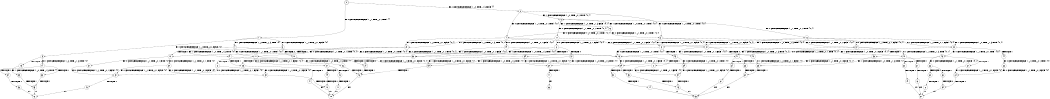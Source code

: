 digraph BCG {
size = "7, 10.5";
center = TRUE;
node [shape = circle];
0 [peripheries = 2];
0 -> 1 [label = "EX !0 !ATOMIC_EXCH_BRANCH (1, +1, TRUE, +0, 1, TRUE) !{}"];
0 -> 2 [label = "EX !1 !ATOMIC_EXCH_BRANCH (1, +0, TRUE, +1, 3, FALSE) !{}"];
1 -> 3 [label = "EX !0 !ATOMIC_EXCH_BRANCH (1, +1, TRUE, +0, 1, FALSE) !{0}"];
1 -> 4 [label = "EX !1 !ATOMIC_EXCH_BRANCH (1, +0, TRUE, +1, 3, TRUE) !{0}"];
1 -> 5 [label = "EX !0 !ATOMIC_EXCH_BRANCH (1, +1, TRUE, +0, 1, FALSE) !{0}"];
2 -> 6 [label = "EX !1 !ATOMIC_EXCH_BRANCH (1, +0, TRUE, +0, 1, TRUE) !{0, 1}"];
2 -> 7 [label = "EX !0 !ATOMIC_EXCH_BRANCH (1, +1, TRUE, +0, 1, TRUE) !{0, 1}"];
2 -> 8 [label = "EX !0 !ATOMIC_EXCH_BRANCH (1, +1, TRUE, +0, 1, TRUE) !{0, 1}"];
3 -> 9 [label = "EX !1 !ATOMIC_EXCH_BRANCH (1, +0, TRUE, +1, 3, TRUE) !{0}"];
3 -> 10 [label = "TERMINATE !0"];
4 -> 11 [label = "EX !0 !ATOMIC_EXCH_BRANCH (1, +1, TRUE, +0, 1, TRUE) !{0, 1}"];
4 -> 12 [label = "TERMINATE !1"];
4 -> 13 [label = "EX !0 !ATOMIC_EXCH_BRANCH (1, +1, TRUE, +0, 1, TRUE) !{0, 1}"];
5 -> 14 [label = "EX !1 !ATOMIC_EXCH_BRANCH (1, +0, TRUE, +1, 3, TRUE) !{0}"];
5 -> 15 [label = "TERMINATE !0"];
6 -> 16 [label = "EX !1 !ATOMIC_EXCH_BRANCH (1, +0, TRUE, +1, 3, FALSE) !{0, 1}"];
6 -> 17 [label = "EX !0 !ATOMIC_EXCH_BRANCH (1, +1, TRUE, +0, 1, TRUE) !{0, 1}"];
6 -> 18 [label = "EX !0 !ATOMIC_EXCH_BRANCH (1, +1, TRUE, +0, 1, TRUE) !{0, 1}"];
7 -> 19 [label = "EX !0 !ATOMIC_EXCH_BRANCH (1, +1, TRUE, +0, 1, FALSE) !{0, 1}"];
7 -> 20 [label = "EX !1 !ATOMIC_EXCH_BRANCH (1, +0, TRUE, +0, 1, FALSE) !{0, 1}"];
7 -> 21 [label = "EX !0 !ATOMIC_EXCH_BRANCH (1, +1, TRUE, +0, 1, FALSE) !{0, 1}"];
8 -> 22 [label = "EX !1 !ATOMIC_EXCH_BRANCH (1, +0, TRUE, +0, 1, FALSE) !{0, 1}"];
8 -> 21 [label = "EX !0 !ATOMIC_EXCH_BRANCH (1, +1, TRUE, +0, 1, FALSE) !{0, 1}"];
8 -> 23 [label = "EX !1 !ATOMIC_EXCH_BRANCH (1, +0, TRUE, +0, 1, FALSE) !{0, 1}"];
9 -> 24 [label = "TERMINATE !0"];
9 -> 25 [label = "TERMINATE !1"];
10 -> 26 [label = "EX !1 !ATOMIC_EXCH_BRANCH (1, +0, TRUE, +1, 3, TRUE) !{}"];
11 -> 27 [label = "EX !0 !ATOMIC_EXCH_BRANCH (1, +1, TRUE, +0, 1, FALSE) !{0, 1}"];
11 -> 28 [label = "TERMINATE !1"];
11 -> 29 [label = "EX !0 !ATOMIC_EXCH_BRANCH (1, +1, TRUE, +0, 1, FALSE) !{0, 1}"];
12 -> 30 [label = "EX !0 !ATOMIC_EXCH_BRANCH (1, +1, TRUE, +0, 1, TRUE) !{0}"];
12 -> 31 [label = "EX !0 !ATOMIC_EXCH_BRANCH (1, +1, TRUE, +0, 1, TRUE) !{0}"];
13 -> 29 [label = "EX !0 !ATOMIC_EXCH_BRANCH (1, +1, TRUE, +0, 1, FALSE) !{0, 1}"];
13 -> 32 [label = "TERMINATE !1"];
14 -> 33 [label = "TERMINATE !0"];
14 -> 34 [label = "TERMINATE !1"];
15 -> 35 [label = "EX !1 !ATOMIC_EXCH_BRANCH (1, +0, TRUE, +1, 3, TRUE) !{}"];
16 -> 6 [label = "EX !1 !ATOMIC_EXCH_BRANCH (1, +0, TRUE, +0, 1, TRUE) !{0, 1}"];
16 -> 7 [label = "EX !0 !ATOMIC_EXCH_BRANCH (1, +1, TRUE, +0, 1, TRUE) !{0, 1}"];
16 -> 8 [label = "EX !0 !ATOMIC_EXCH_BRANCH (1, +1, TRUE, +0, 1, TRUE) !{0, 1}"];
17 -> 36 [label = "EX !0 !ATOMIC_EXCH_BRANCH (1, +1, TRUE, +0, 1, FALSE) !{0, 1}"];
17 -> 20 [label = "EX !1 !ATOMIC_EXCH_BRANCH (1, +0, TRUE, +1, 3, TRUE) !{0, 1}"];
17 -> 37 [label = "EX !0 !ATOMIC_EXCH_BRANCH (1, +1, TRUE, +0, 1, FALSE) !{0, 1}"];
18 -> 22 [label = "EX !1 !ATOMIC_EXCH_BRANCH (1, +0, TRUE, +1, 3, TRUE) !{0, 1}"];
18 -> 37 [label = "EX !0 !ATOMIC_EXCH_BRANCH (1, +1, TRUE, +0, 1, FALSE) !{0, 1}"];
18 -> 23 [label = "EX !1 !ATOMIC_EXCH_BRANCH (1, +0, TRUE, +1, 3, TRUE) !{0, 1}"];
19 -> 38 [label = "EX !1 !ATOMIC_EXCH_BRANCH (1, +0, TRUE, +0, 1, FALSE) !{0, 1}"];
19 -> 39 [label = "TERMINATE !0"];
20 -> 11 [label = "EX !0 !ATOMIC_EXCH_BRANCH (1, +1, TRUE, +0, 1, TRUE) !{0, 1}"];
20 -> 12 [label = "TERMINATE !1"];
20 -> 13 [label = "EX !0 !ATOMIC_EXCH_BRANCH (1, +1, TRUE, +0, 1, TRUE) !{0, 1}"];
21 -> 40 [label = "EX !1 !ATOMIC_EXCH_BRANCH (1, +0, TRUE, +0, 1, FALSE) !{0, 1}"];
21 -> 41 [label = "EX !1 !ATOMIC_EXCH_BRANCH (1, +0, TRUE, +0, 1, FALSE) !{0, 1}"];
21 -> 42 [label = "TERMINATE !0"];
22 -> 43 [label = "EX !0 !ATOMIC_EXCH_BRANCH (1, +1, TRUE, +0, 1, TRUE) !{0, 1}"];
22 -> 44 [label = "TERMINATE !1"];
22 -> 13 [label = "EX !0 !ATOMIC_EXCH_BRANCH (1, +1, TRUE, +0, 1, TRUE) !{0, 1}"];
23 -> 13 [label = "EX !0 !ATOMIC_EXCH_BRANCH (1, +1, TRUE, +0, 1, TRUE) !{0, 1}"];
23 -> 45 [label = "TERMINATE !1"];
24 -> 46 [label = "TERMINATE !1"];
25 -> 47 [label = "TERMINATE !0"];
26 -> 46 [label = "TERMINATE !1"];
27 -> 48 [label = "TERMINATE !0"];
27 -> 49 [label = "TERMINATE !1"];
28 -> 50 [label = "EX !0 !ATOMIC_EXCH_BRANCH (1, +1, TRUE, +0, 1, FALSE) !{0}"];
28 -> 51 [label = "EX !0 !ATOMIC_EXCH_BRANCH (1, +1, TRUE, +0, 1, FALSE) !{0}"];
29 -> 52 [label = "TERMINATE !0"];
29 -> 53 [label = "TERMINATE !1"];
30 -> 50 [label = "EX !0 !ATOMIC_EXCH_BRANCH (1, +1, TRUE, +0, 1, FALSE) !{0}"];
30 -> 51 [label = "EX !0 !ATOMIC_EXCH_BRANCH (1, +1, TRUE, +0, 1, FALSE) !{0}"];
31 -> 51 [label = "EX !0 !ATOMIC_EXCH_BRANCH (1, +1, TRUE, +0, 1, FALSE) !{0}"];
32 -> 54 [label = "EX !0 !ATOMIC_EXCH_BRANCH (1, +1, TRUE, +0, 1, FALSE) !{0}"];
33 -> 55 [label = "TERMINATE !1"];
34 -> 56 [label = "TERMINATE !0"];
35 -> 55 [label = "TERMINATE !1"];
36 -> 38 [label = "EX !1 !ATOMIC_EXCH_BRANCH (1, +0, TRUE, +1, 3, TRUE) !{0, 1}"];
36 -> 57 [label = "TERMINATE !0"];
37 -> 40 [label = "EX !1 !ATOMIC_EXCH_BRANCH (1, +0, TRUE, +1, 3, TRUE) !{0, 1}"];
37 -> 41 [label = "EX !1 !ATOMIC_EXCH_BRANCH (1, +0, TRUE, +1, 3, TRUE) !{0, 1}"];
37 -> 58 [label = "TERMINATE !0"];
38 -> 24 [label = "TERMINATE !0"];
38 -> 25 [label = "TERMINATE !1"];
39 -> 59 [label = "EX !1 !ATOMIC_EXCH_BRANCH (1, +0, TRUE, +0, 1, FALSE) !{1}"];
39 -> 60 [label = "EX !1 !ATOMIC_EXCH_BRANCH (1, +0, TRUE, +0, 1, FALSE) !{1}"];
40 -> 61 [label = "TERMINATE !0"];
40 -> 62 [label = "TERMINATE !1"];
41 -> 63 [label = "TERMINATE !0"];
41 -> 64 [label = "TERMINATE !1"];
42 -> 65 [label = "EX !1 !ATOMIC_EXCH_BRANCH (1, +0, TRUE, +0, 1, FALSE) !{1}"];
43 -> 66 [label = "EX !0 !ATOMIC_EXCH_BRANCH (1, +1, TRUE, +0, 1, FALSE) !{0, 1}"];
43 -> 67 [label = "TERMINATE !1"];
43 -> 29 [label = "EX !0 !ATOMIC_EXCH_BRANCH (1, +1, TRUE, +0, 1, FALSE) !{0, 1}"];
44 -> 68 [label = "EX !0 !ATOMIC_EXCH_BRANCH (1, +1, TRUE, +0, 1, TRUE) !{0}"];
45 -> 69 [label = "EX !0 !ATOMIC_EXCH_BRANCH (1, +1, TRUE, +0, 1, TRUE) !{0}"];
46 -> 70 [label = "exit"];
47 -> 70 [label = "exit"];
48 -> 71 [label = "TERMINATE !1"];
49 -> 72 [label = "TERMINATE !0"];
50 -> 72 [label = "TERMINATE !0"];
51 -> 73 [label = "TERMINATE !0"];
52 -> 74 [label = "TERMINATE !1"];
53 -> 75 [label = "TERMINATE !0"];
54 -> 75 [label = "TERMINATE !0"];
55 -> 76 [label = "exit"];
56 -> 76 [label = "exit"];
57 -> 59 [label = "EX !1 !ATOMIC_EXCH_BRANCH (1, +0, TRUE, +1, 3, TRUE) !{1}"];
57 -> 60 [label = "EX !1 !ATOMIC_EXCH_BRANCH (1, +0, TRUE, +1, 3, TRUE) !{1}"];
58 -> 65 [label = "EX !1 !ATOMIC_EXCH_BRANCH (1, +0, TRUE, +1, 3, TRUE) !{1}"];
59 -> 46 [label = "TERMINATE !1"];
60 -> 77 [label = "TERMINATE !1"];
61 -> 78 [label = "TERMINATE !1"];
62 -> 79 [label = "TERMINATE !0"];
63 -> 80 [label = "TERMINATE !1"];
64 -> 81 [label = "TERMINATE !0"];
65 -> 80 [label = "TERMINATE !1"];
66 -> 82 [label = "TERMINATE !0"];
66 -> 83 [label = "TERMINATE !1"];
67 -> 84 [label = "EX !0 !ATOMIC_EXCH_BRANCH (1, +1, TRUE, +0, 1, FALSE) !{0}"];
68 -> 84 [label = "EX !0 !ATOMIC_EXCH_BRANCH (1, +1, TRUE, +0, 1, FALSE) !{0}"];
69 -> 54 [label = "EX !0 !ATOMIC_EXCH_BRANCH (1, +1, TRUE, +0, 1, FALSE) !{0}"];
71 -> 70 [label = "exit"];
72 -> 70 [label = "exit"];
73 -> 76 [label = "exit"];
74 -> 85 [label = "exit"];
75 -> 85 [label = "exit"];
77 -> 86 [label = "exit"];
78 -> 87 [label = "exit"];
79 -> 87 [label = "exit"];
80 -> 85 [label = "exit"];
81 -> 85 [label = "exit"];
82 -> 88 [label = "TERMINATE !1"];
83 -> 89 [label = "TERMINATE !0"];
84 -> 89 [label = "TERMINATE !0"];
88 -> 87 [label = "exit"];
89 -> 87 [label = "exit"];
}
